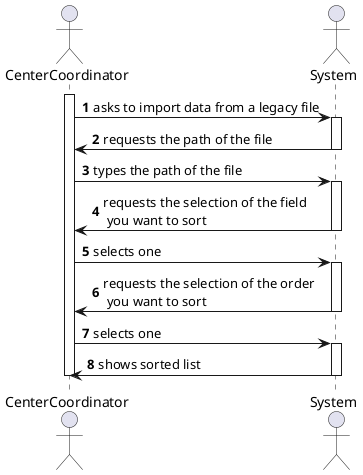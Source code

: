 @startuml
'https://plantuml.com/sequence-diagram

autonumber
actor "CenterCoordinator" as CC
actor "System" as SY

activate CC
CC -> SY: asks to import data from a legacy file

activate SY
SY -> CC: requests the path of the file
deactivate SY

CC -> SY: types the path of the file

activate SY
SY -> CC: requests the selection of the field \n you want to sort
deactivate SY

CC -> SY: selects one

activate SY
SY -> CC: requests the selection of the order \n you want to sort
deactivate SY

CC -> SY: selects one

activate SY
SY -> CC: shows sorted list
deactivate SY

deactivate CC

@enduml